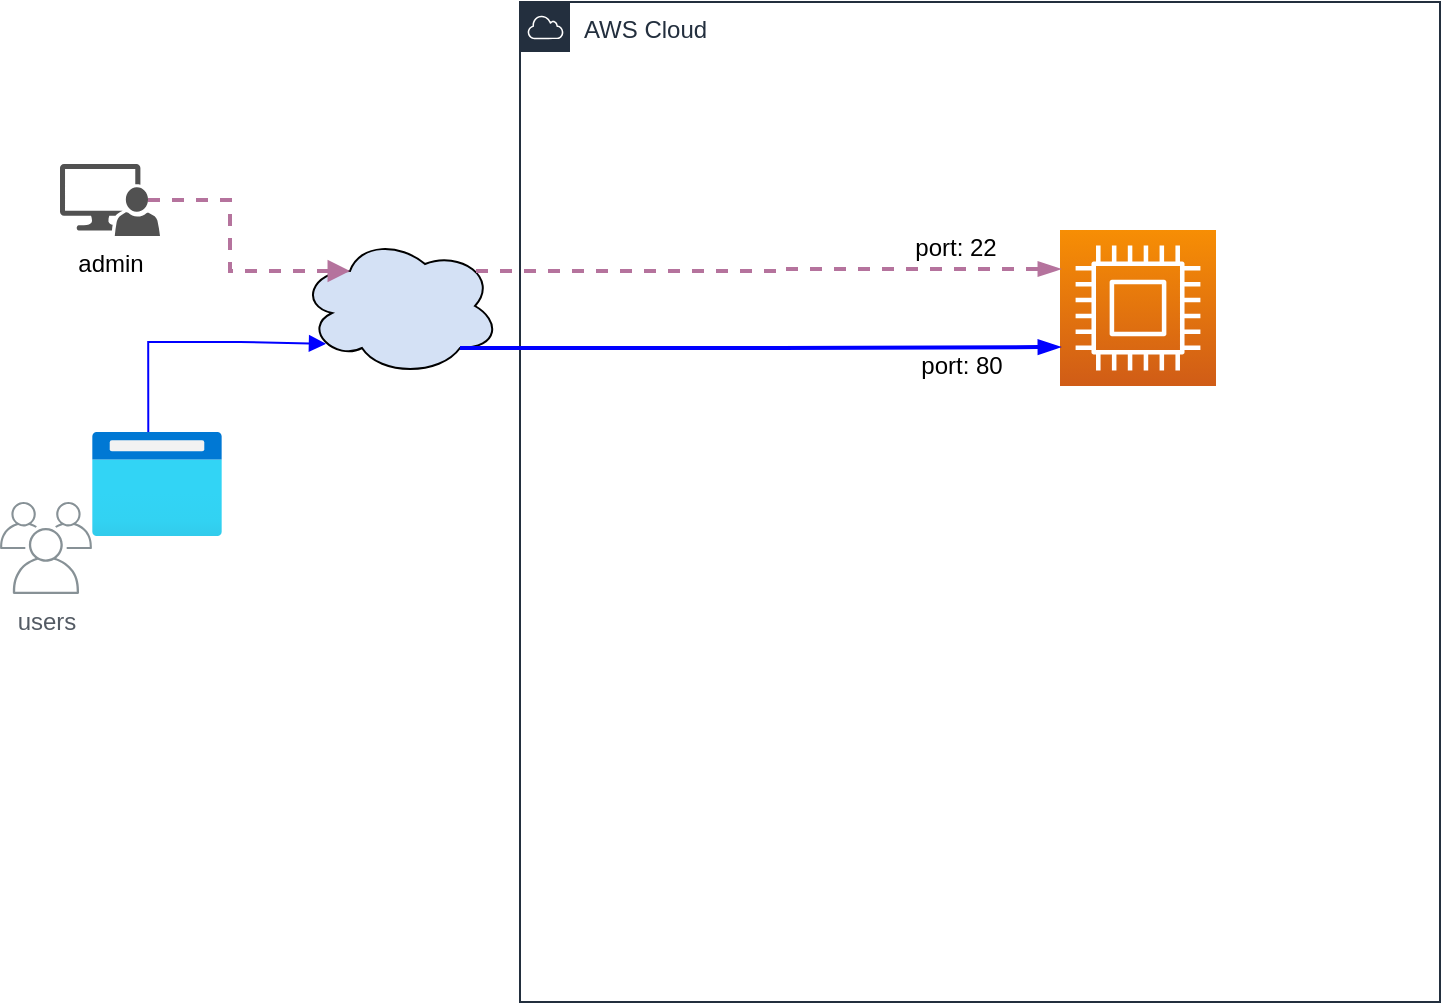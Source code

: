 <mxfile version="20.2.7" type="device"><diagram id="9ZI6P6PuW_act1E7xo2-" name="Page-1"><mxGraphModel dx="2062" dy="1154" grid="1" gridSize="10" guides="1" tooltips="1" connect="1" arrows="1" fold="1" page="1" pageScale="1" pageWidth="850" pageHeight="1100" math="0" shadow="0"><root><mxCell id="0"/><mxCell id="1" parent="0"/><mxCell id="n6G3aucccUvZUaG8qh7F-1" value="" style="sketch=0;points=[[0,0,0],[0.25,0,0],[0.5,0,0],[0.75,0,0],[1,0,0],[0,1,0],[0.25,1,0],[0.5,1,0],[0.75,1,0],[1,1,0],[0,0.25,0],[0,0.5,0],[0,0.75,0],[1,0.25,0],[1,0.5,0],[1,0.75,0]];outlineConnect=0;fontColor=#232F3E;gradientColor=#F78E04;gradientDirection=north;fillColor=#D05C17;strokeColor=#ffffff;dashed=0;verticalLabelPosition=bottom;verticalAlign=top;align=center;html=1;fontSize=12;fontStyle=0;aspect=fixed;shape=mxgraph.aws4.resourceIcon;resIcon=mxgraph.aws4.compute;" vertex="1" parent="1"><mxGeometry x="570" y="434" width="78" height="78" as="geometry"/></mxCell><mxCell id="n6G3aucccUvZUaG8qh7F-4" value="" style="ellipse;shape=cloud;whiteSpace=wrap;html=1;fillColor=#D4E1F5;" vertex="1" parent="1"><mxGeometry x="190" y="437" width="100" height="70" as="geometry"/></mxCell><mxCell id="n6G3aucccUvZUaG8qh7F-6" value="AWS Cloud" style="points=[[0,0],[0.25,0],[0.5,0],[0.75,0],[1,0],[1,0.25],[1,0.5],[1,0.75],[1,1],[0.75,1],[0.5,1],[0.25,1],[0,1],[0,0.75],[0,0.5],[0,0.25]];outlineConnect=0;gradientColor=none;html=1;whiteSpace=wrap;fontSize=12;fontStyle=0;container=1;pointerEvents=0;collapsible=0;recursiveResize=0;shape=mxgraph.aws4.group;grIcon=mxgraph.aws4.group_aws_cloud;strokeColor=#232F3E;fillColor=none;verticalAlign=top;align=left;spacingLeft=30;fontColor=#232F3E;dashed=0;" vertex="1" parent="1"><mxGeometry x="300" y="320" width="460" height="500" as="geometry"/></mxCell><mxCell id="n6G3aucccUvZUaG8qh7F-18" value="port: 80" style="text;html=1;strokeColor=none;fillColor=none;align=center;verticalAlign=middle;whiteSpace=wrap;rounded=0;" vertex="1" parent="n6G3aucccUvZUaG8qh7F-6"><mxGeometry x="191" y="167" width="60" height="30" as="geometry"/></mxCell><mxCell id="n6G3aucccUvZUaG8qh7F-21" value="port: 22" style="text;html=1;strokeColor=none;fillColor=none;align=center;verticalAlign=middle;whiteSpace=wrap;rounded=0;" vertex="1" parent="n6G3aucccUvZUaG8qh7F-6"><mxGeometry x="188" y="108" width="60" height="30" as="geometry"/></mxCell><mxCell id="n6G3aucccUvZUaG8qh7F-9" value="" style="edgeStyle=orthogonalEdgeStyle;html=1;endArrow=block;elbow=vertical;startArrow=none;endFill=1;strokeColor=#0000FF;rounded=0;exitX=0.433;exitY=0;exitDx=0;exitDy=0;exitPerimeter=0;entryX=0.13;entryY=0.77;entryDx=0;entryDy=0;entryPerimeter=0;" edge="1" parent="1" source="n6G3aucccUvZUaG8qh7F-14" target="n6G3aucccUvZUaG8qh7F-4"><mxGeometry width="100" relative="1" as="geometry"><mxPoint x="200" y="580" as="sourcePoint"/><mxPoint x="210" y="490" as="targetPoint"/><Array as="points"><mxPoint x="114" y="490"/><mxPoint x="160" y="490"/></Array></mxGeometry></mxCell><mxCell id="n6G3aucccUvZUaG8qh7F-8" value="" style="edgeStyle=orthogonalEdgeStyle;html=1;endArrow=blockThin;elbow=vertical;startArrow=none;endFill=1;strokeColor=#0000FF;rounded=0;exitX=0.8;exitY=0.8;exitDx=0;exitDy=0;exitPerimeter=0;entryX=0;entryY=0.75;entryDx=0;entryDy=0;entryPerimeter=0;strokeWidth=2;" edge="1" parent="1" source="n6G3aucccUvZUaG8qh7F-4" target="n6G3aucccUvZUaG8qh7F-1"><mxGeometry width="100" relative="1" as="geometry"><mxPoint x="430" y="490" as="sourcePoint"/><mxPoint x="530" y="490" as="targetPoint"/></mxGeometry></mxCell><mxCell id="n6G3aucccUvZUaG8qh7F-13" value="admin" style="sketch=0;pointerEvents=1;shadow=0;dashed=0;html=1;strokeColor=none;labelPosition=center;verticalLabelPosition=bottom;verticalAlign=top;align=center;fillColor=#515151;shape=mxgraph.mscae.system_center.admin_console" vertex="1" parent="1"><mxGeometry x="70" y="401" width="50" height="36" as="geometry"/></mxCell><mxCell id="n6G3aucccUvZUaG8qh7F-14" value="" style="aspect=fixed;html=1;points=[];align=center;image;fontSize=12;image=img/lib/azure2/general/Browser.svg;fillColor=#D4E1F5;" vertex="1" parent="1"><mxGeometry x="86" y="535" width="65" height="52" as="geometry"/></mxCell><mxCell id="n6G3aucccUvZUaG8qh7F-7" value="users" style="sketch=0;outlineConnect=0;gradientColor=none;fontColor=#545B64;strokeColor=none;fillColor=#879196;dashed=0;verticalLabelPosition=bottom;verticalAlign=top;align=center;html=1;fontSize=12;fontStyle=0;aspect=fixed;shape=mxgraph.aws4.illustration_users;pointerEvents=1" vertex="1" parent="1"><mxGeometry x="40" y="570" width="46" height="46" as="geometry"/></mxCell><mxCell id="n6G3aucccUvZUaG8qh7F-15" value="" style="edgeStyle=orthogonalEdgeStyle;html=1;endArrow=block;elbow=vertical;startArrow=none;endFill=1;strokeColor=#B5739D;rounded=0;dashed=1;strokeWidth=2;exitX=0.88;exitY=0.5;exitDx=0;exitDy=0;exitPerimeter=0;entryX=0.25;entryY=0.25;entryDx=0;entryDy=0;entryPerimeter=0;" edge="1" parent="1" source="n6G3aucccUvZUaG8qh7F-13" target="n6G3aucccUvZUaG8qh7F-4"><mxGeometry width="100" relative="1" as="geometry"><mxPoint x="151" y="423" as="sourcePoint"/><mxPoint x="251" y="423" as="targetPoint"/></mxGeometry></mxCell><mxCell id="n6G3aucccUvZUaG8qh7F-16" value="" style="edgeStyle=orthogonalEdgeStyle;html=1;endArrow=blockThin;elbow=vertical;startArrow=none;endFill=1;strokeColor=#B5739D;rounded=0;dashed=1;strokeWidth=2;exitX=0.88;exitY=0.25;exitDx=0;exitDy=0;exitPerimeter=0;entryX=0;entryY=0.25;entryDx=0;entryDy=0;entryPerimeter=0;" edge="1" parent="1" source="n6G3aucccUvZUaG8qh7F-4" target="n6G3aucccUvZUaG8qh7F-1"><mxGeometry width="100" relative="1" as="geometry"><mxPoint x="512.8" y="447.5" as="sourcePoint"/><mxPoint x="225" y="464.5" as="targetPoint"/></mxGeometry></mxCell></root></mxGraphModel></diagram></mxfile>